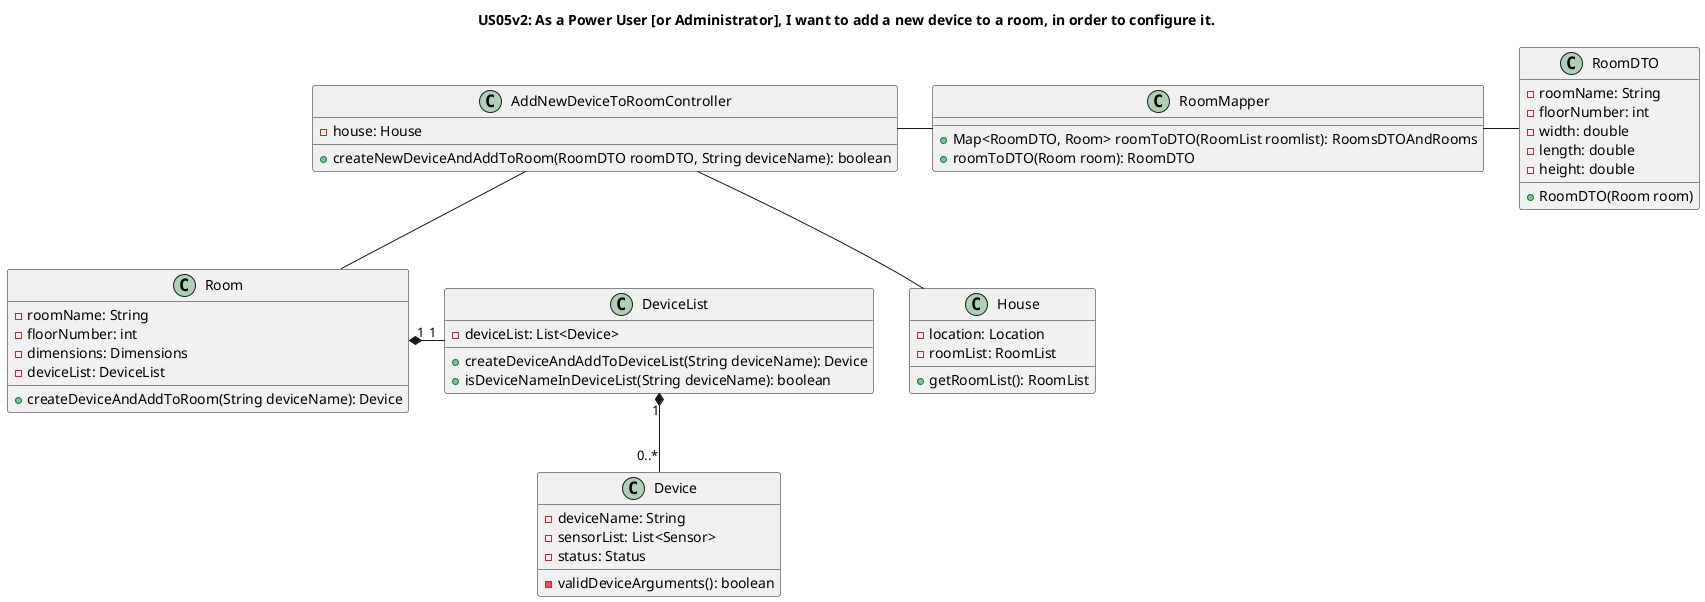 @startuml
title US05v2: As a Power User [or Administrator], I want to add a new device to a room, in order to configure it.
'https://plantuml.com/class-diagram

class AddNewDeviceToRoomController {
-house: House
+createNewDeviceAndAddToRoom(RoomDTO roomDTO, String deviceName): boolean
}
class RoomMapper{
+Map<RoomDTO, Room> roomToDTO(RoomList roomlist): RoomsDTOAndRooms
+roomToDTO(Room room): RoomDTO
}

class RoomDTO {
-roomName: String
-floorNumber: int
-width: double
-length: double
-height: double
+RoomDTO(Room room)
}

class House {
-location: Location
-roomList: RoomList
+getRoomList(): RoomList
}

class Room {
-roomName: String
-floorNumber: int
-dimensions: Dimensions
-deviceList: DeviceList
+createDeviceAndAddToRoom(String deviceName): Device
}

class DeviceList {
-deviceList: List<Device>
+createDeviceAndAddToDeviceList(String deviceName): Device
+isDeviceNameInDeviceList(String deviceName): boolean
}

class Device {
-deviceName: String
-sensorList: List<Sensor>
-status: Status
-validDeviceArguments(): boolean
}

AddNewDeviceToRoomController - RoomMapper
RoomMapper - RoomDTO
AddNewDeviceToRoomController -- House
AddNewDeviceToRoomController -- Room

Room "1" *- "1" DeviceList
DeviceList "1" *-- "0..*"Device

@enduml
